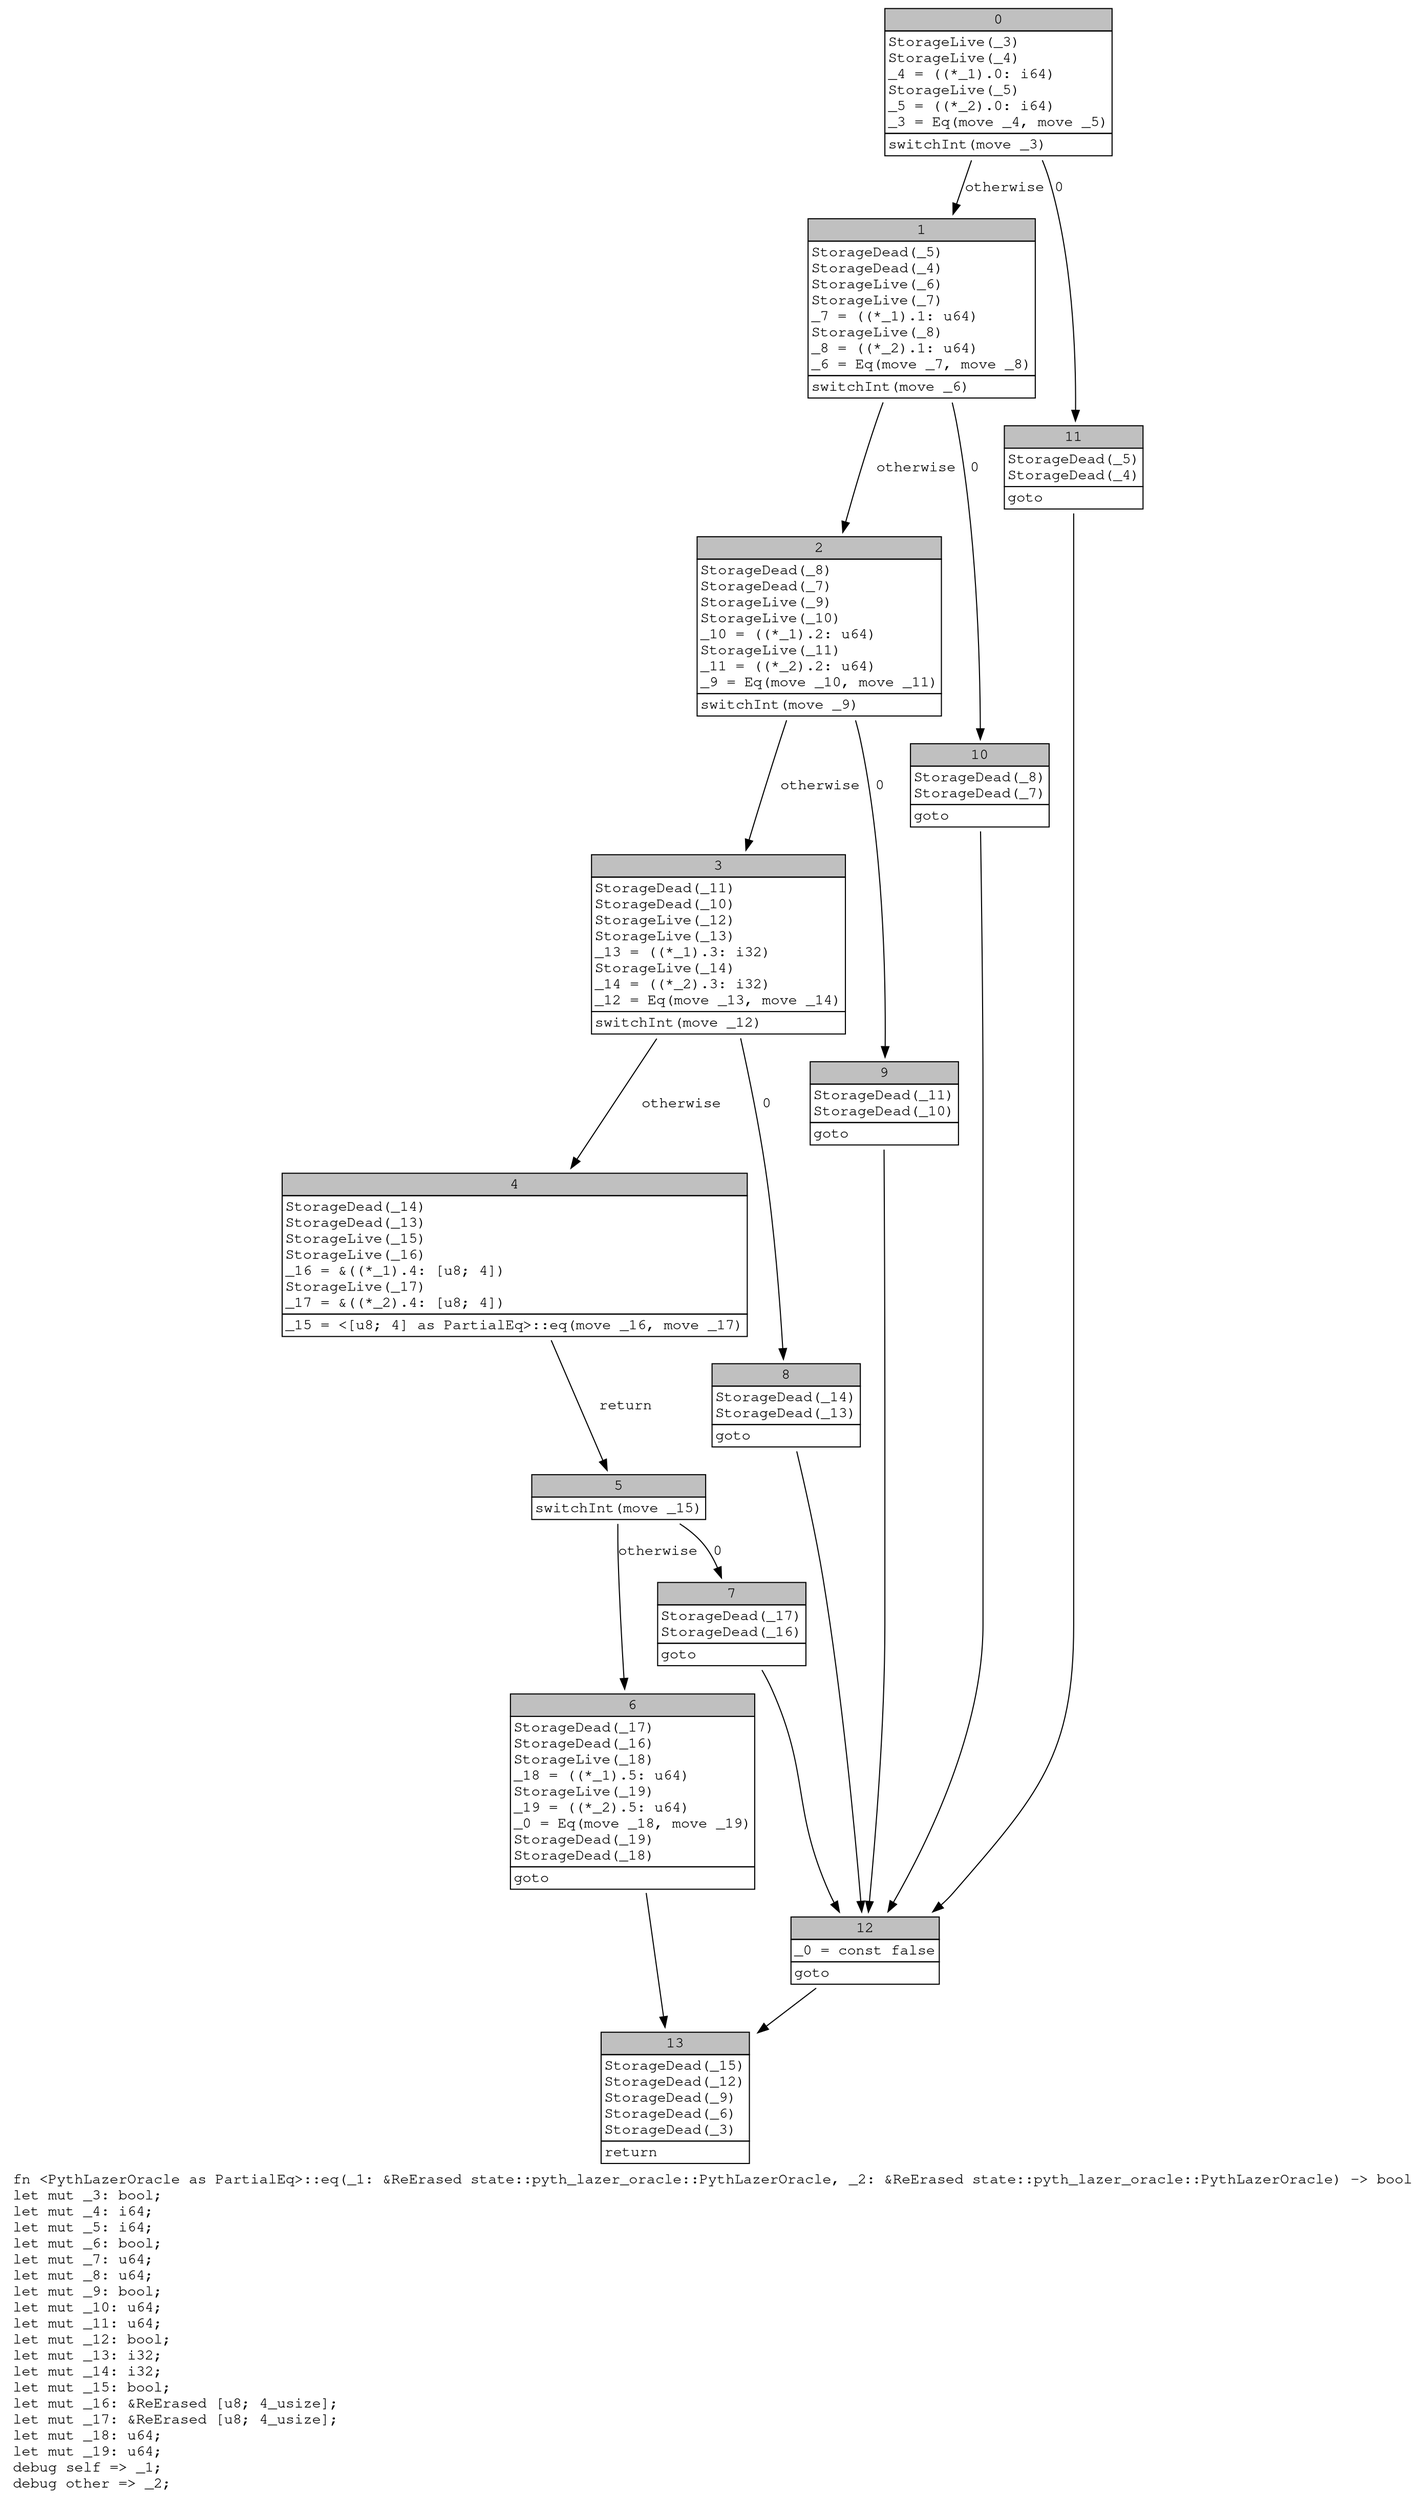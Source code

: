 digraph Mir_0_17572 {
    graph [fontname="Courier, monospace"];
    node [fontname="Courier, monospace"];
    edge [fontname="Courier, monospace"];
    label=<fn &lt;PythLazerOracle as PartialEq&gt;::eq(_1: &amp;ReErased state::pyth_lazer_oracle::PythLazerOracle, _2: &amp;ReErased state::pyth_lazer_oracle::PythLazerOracle) -&gt; bool<br align="left"/>let mut _3: bool;<br align="left"/>let mut _4: i64;<br align="left"/>let mut _5: i64;<br align="left"/>let mut _6: bool;<br align="left"/>let mut _7: u64;<br align="left"/>let mut _8: u64;<br align="left"/>let mut _9: bool;<br align="left"/>let mut _10: u64;<br align="left"/>let mut _11: u64;<br align="left"/>let mut _12: bool;<br align="left"/>let mut _13: i32;<br align="left"/>let mut _14: i32;<br align="left"/>let mut _15: bool;<br align="left"/>let mut _16: &amp;ReErased [u8; 4_usize];<br align="left"/>let mut _17: &amp;ReErased [u8; 4_usize];<br align="left"/>let mut _18: u64;<br align="left"/>let mut _19: u64;<br align="left"/>debug self =&gt; _1;<br align="left"/>debug other =&gt; _2;<br align="left"/>>;
    bb0__0_17572 [shape="none", label=<<table border="0" cellborder="1" cellspacing="0"><tr><td bgcolor="gray" align="center" colspan="1">0</td></tr><tr><td align="left" balign="left">StorageLive(_3)<br/>StorageLive(_4)<br/>_4 = ((*_1).0: i64)<br/>StorageLive(_5)<br/>_5 = ((*_2).0: i64)<br/>_3 = Eq(move _4, move _5)<br/></td></tr><tr><td align="left">switchInt(move _3)</td></tr></table>>];
    bb1__0_17572 [shape="none", label=<<table border="0" cellborder="1" cellspacing="0"><tr><td bgcolor="gray" align="center" colspan="1">1</td></tr><tr><td align="left" balign="left">StorageDead(_5)<br/>StorageDead(_4)<br/>StorageLive(_6)<br/>StorageLive(_7)<br/>_7 = ((*_1).1: u64)<br/>StorageLive(_8)<br/>_8 = ((*_2).1: u64)<br/>_6 = Eq(move _7, move _8)<br/></td></tr><tr><td align="left">switchInt(move _6)</td></tr></table>>];
    bb2__0_17572 [shape="none", label=<<table border="0" cellborder="1" cellspacing="0"><tr><td bgcolor="gray" align="center" colspan="1">2</td></tr><tr><td align="left" balign="left">StorageDead(_8)<br/>StorageDead(_7)<br/>StorageLive(_9)<br/>StorageLive(_10)<br/>_10 = ((*_1).2: u64)<br/>StorageLive(_11)<br/>_11 = ((*_2).2: u64)<br/>_9 = Eq(move _10, move _11)<br/></td></tr><tr><td align="left">switchInt(move _9)</td></tr></table>>];
    bb3__0_17572 [shape="none", label=<<table border="0" cellborder="1" cellspacing="0"><tr><td bgcolor="gray" align="center" colspan="1">3</td></tr><tr><td align="left" balign="left">StorageDead(_11)<br/>StorageDead(_10)<br/>StorageLive(_12)<br/>StorageLive(_13)<br/>_13 = ((*_1).3: i32)<br/>StorageLive(_14)<br/>_14 = ((*_2).3: i32)<br/>_12 = Eq(move _13, move _14)<br/></td></tr><tr><td align="left">switchInt(move _12)</td></tr></table>>];
    bb4__0_17572 [shape="none", label=<<table border="0" cellborder="1" cellspacing="0"><tr><td bgcolor="gray" align="center" colspan="1">4</td></tr><tr><td align="left" balign="left">StorageDead(_14)<br/>StorageDead(_13)<br/>StorageLive(_15)<br/>StorageLive(_16)<br/>_16 = &amp;((*_1).4: [u8; 4])<br/>StorageLive(_17)<br/>_17 = &amp;((*_2).4: [u8; 4])<br/></td></tr><tr><td align="left">_15 = &lt;[u8; 4] as PartialEq&gt;::eq(move _16, move _17)</td></tr></table>>];
    bb5__0_17572 [shape="none", label=<<table border="0" cellborder="1" cellspacing="0"><tr><td bgcolor="gray" align="center" colspan="1">5</td></tr><tr><td align="left">switchInt(move _15)</td></tr></table>>];
    bb6__0_17572 [shape="none", label=<<table border="0" cellborder="1" cellspacing="0"><tr><td bgcolor="gray" align="center" colspan="1">6</td></tr><tr><td align="left" balign="left">StorageDead(_17)<br/>StorageDead(_16)<br/>StorageLive(_18)<br/>_18 = ((*_1).5: u64)<br/>StorageLive(_19)<br/>_19 = ((*_2).5: u64)<br/>_0 = Eq(move _18, move _19)<br/>StorageDead(_19)<br/>StorageDead(_18)<br/></td></tr><tr><td align="left">goto</td></tr></table>>];
    bb7__0_17572 [shape="none", label=<<table border="0" cellborder="1" cellspacing="0"><tr><td bgcolor="gray" align="center" colspan="1">7</td></tr><tr><td align="left" balign="left">StorageDead(_17)<br/>StorageDead(_16)<br/></td></tr><tr><td align="left">goto</td></tr></table>>];
    bb8__0_17572 [shape="none", label=<<table border="0" cellborder="1" cellspacing="0"><tr><td bgcolor="gray" align="center" colspan="1">8</td></tr><tr><td align="left" balign="left">StorageDead(_14)<br/>StorageDead(_13)<br/></td></tr><tr><td align="left">goto</td></tr></table>>];
    bb9__0_17572 [shape="none", label=<<table border="0" cellborder="1" cellspacing="0"><tr><td bgcolor="gray" align="center" colspan="1">9</td></tr><tr><td align="left" balign="left">StorageDead(_11)<br/>StorageDead(_10)<br/></td></tr><tr><td align="left">goto</td></tr></table>>];
    bb10__0_17572 [shape="none", label=<<table border="0" cellborder="1" cellspacing="0"><tr><td bgcolor="gray" align="center" colspan="1">10</td></tr><tr><td align="left" balign="left">StorageDead(_8)<br/>StorageDead(_7)<br/></td></tr><tr><td align="left">goto</td></tr></table>>];
    bb11__0_17572 [shape="none", label=<<table border="0" cellborder="1" cellspacing="0"><tr><td bgcolor="gray" align="center" colspan="1">11</td></tr><tr><td align="left" balign="left">StorageDead(_5)<br/>StorageDead(_4)<br/></td></tr><tr><td align="left">goto</td></tr></table>>];
    bb12__0_17572 [shape="none", label=<<table border="0" cellborder="1" cellspacing="0"><tr><td bgcolor="gray" align="center" colspan="1">12</td></tr><tr><td align="left" balign="left">_0 = const false<br/></td></tr><tr><td align="left">goto</td></tr></table>>];
    bb13__0_17572 [shape="none", label=<<table border="0" cellborder="1" cellspacing="0"><tr><td bgcolor="gray" align="center" colspan="1">13</td></tr><tr><td align="left" balign="left">StorageDead(_15)<br/>StorageDead(_12)<br/>StorageDead(_9)<br/>StorageDead(_6)<br/>StorageDead(_3)<br/></td></tr><tr><td align="left">return</td></tr></table>>];
    bb0__0_17572 -> bb11__0_17572 [label="0"];
    bb0__0_17572 -> bb1__0_17572 [label="otherwise"];
    bb1__0_17572 -> bb10__0_17572 [label="0"];
    bb1__0_17572 -> bb2__0_17572 [label="otherwise"];
    bb2__0_17572 -> bb9__0_17572 [label="0"];
    bb2__0_17572 -> bb3__0_17572 [label="otherwise"];
    bb3__0_17572 -> bb8__0_17572 [label="0"];
    bb3__0_17572 -> bb4__0_17572 [label="otherwise"];
    bb4__0_17572 -> bb5__0_17572 [label="return"];
    bb5__0_17572 -> bb7__0_17572 [label="0"];
    bb5__0_17572 -> bb6__0_17572 [label="otherwise"];
    bb6__0_17572 -> bb13__0_17572 [label=""];
    bb7__0_17572 -> bb12__0_17572 [label=""];
    bb8__0_17572 -> bb12__0_17572 [label=""];
    bb9__0_17572 -> bb12__0_17572 [label=""];
    bb10__0_17572 -> bb12__0_17572 [label=""];
    bb11__0_17572 -> bb12__0_17572 [label=""];
    bb12__0_17572 -> bb13__0_17572 [label=""];
}
